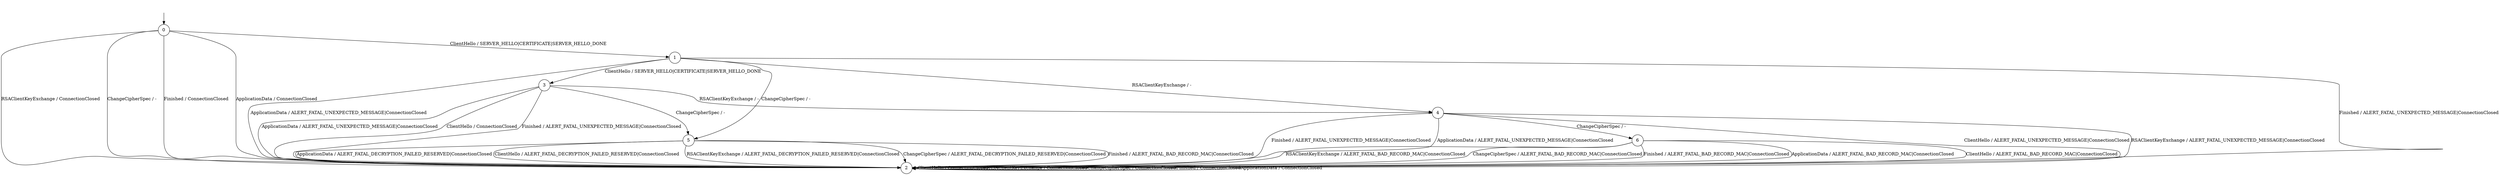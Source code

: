 digraph g {
__start0 [label="" shape="none"];

	s0 [shape="circle" label="0"];
	s1 [shape="circle" label="1"];
	s2 [shape="circle" label="2"];
	s3 [shape="circle" label="3"];
	s4 [shape="circle" label="4"];
	s5 [shape="circle" label="5"];
	s6 [shape="circle" label="6"];
	s0 -> s1 [label="ClientHello / SERVER_HELLO|CERTIFICATE|SERVER_HELLO_DONE"];
	s0 -> s2 [label="RSAClientKeyExchange / ConnectionClosed"];
	s0 -> s2 [label="ChangeCipherSpec / -"];
	s0 -> s2 [label="Finished / ConnectionClosed"];
	s0 -> s2 [label="ApplicationData / ConnectionClosed"];
	s1 -> s3 [label="ClientHello / SERVER_HELLO|CERTIFICATE|SERVER_HELLO_DONE"];
	s1 -> s4 [label="RSAClientKeyExchange / -"];
	s1 -> s5 [label="ChangeCipherSpec / -"];
	s1 -> s2 [label="Finished / ALERT_FATAL_UNEXPECTED_MESSAGE|ConnectionClosed"];
	s1 -> s2 [label="ApplicationData / ALERT_FATAL_UNEXPECTED_MESSAGE|ConnectionClosed"];
	s2 -> s2 [label="ClientHello / ConnectionClosed"];
	s2 -> s2 [label="RSAClientKeyExchange / ConnectionClosed"];
	s2 -> s2 [label="ChangeCipherSpec / ConnectionClosed"];
	s2 -> s2 [label="Finished / ConnectionClosed"];
	s2 -> s2 [label="ApplicationData / ConnectionClosed"];
	s3 -> s2 [label="ClientHello / ConnectionClosed"];
	s3 -> s4 [label="RSAClientKeyExchange / -"];
	s3 -> s5 [label="ChangeCipherSpec / -"];
	s3 -> s2 [label="Finished / ALERT_FATAL_UNEXPECTED_MESSAGE|ConnectionClosed"];
	s3 -> s2 [label="ApplicationData / ALERT_FATAL_UNEXPECTED_MESSAGE|ConnectionClosed"];
	s4 -> s2 [label="ClientHello / ALERT_FATAL_UNEXPECTED_MESSAGE|ConnectionClosed"];
	s4 -> s2 [label="RSAClientKeyExchange / ALERT_FATAL_UNEXPECTED_MESSAGE|ConnectionClosed"];
	s4 -> s6 [label="ChangeCipherSpec / -"];
	s4 -> s2 [label="Finished / ALERT_FATAL_UNEXPECTED_MESSAGE|ConnectionClosed"];
	s4 -> s2 [label="ApplicationData / ALERT_FATAL_UNEXPECTED_MESSAGE|ConnectionClosed"];
	s5 -> s2 [label="ClientHello / ALERT_FATAL_DECRYPTION_FAILED_RESERVED|ConnectionClosed"];
	s5 -> s2 [label="RSAClientKeyExchange / ALERT_FATAL_DECRYPTION_FAILED_RESERVED|ConnectionClosed"];
	s5 -> s2 [label="ChangeCipherSpec / ALERT_FATAL_DECRYPTION_FAILED_RESERVED|ConnectionClosed"];
	s5 -> s2 [label="Finished / ALERT_FATAL_BAD_RECORD_MAC|ConnectionClosed"];
	s5 -> s2 [label="ApplicationData / ALERT_FATAL_DECRYPTION_FAILED_RESERVED|ConnectionClosed"];
	s6 -> s2 [label="ClientHello / ALERT_FATAL_BAD_RECORD_MAC|ConnectionClosed"];
	s6 -> s2 [label="RSAClientKeyExchange / ALERT_FATAL_BAD_RECORD_MAC|ConnectionClosed"];
	s6 -> s2 [label="ChangeCipherSpec / ALERT_FATAL_BAD_RECORD_MAC|ConnectionClosed"];
	s6 -> s2 [label="Finished / ALERT_FATAL_BAD_RECORD_MAC|ConnectionClosed"];
	s6 -> s2 [label="ApplicationData / ALERT_FATAL_BAD_RECORD_MAC|ConnectionClosed"];

__start0 -> s0;
}
